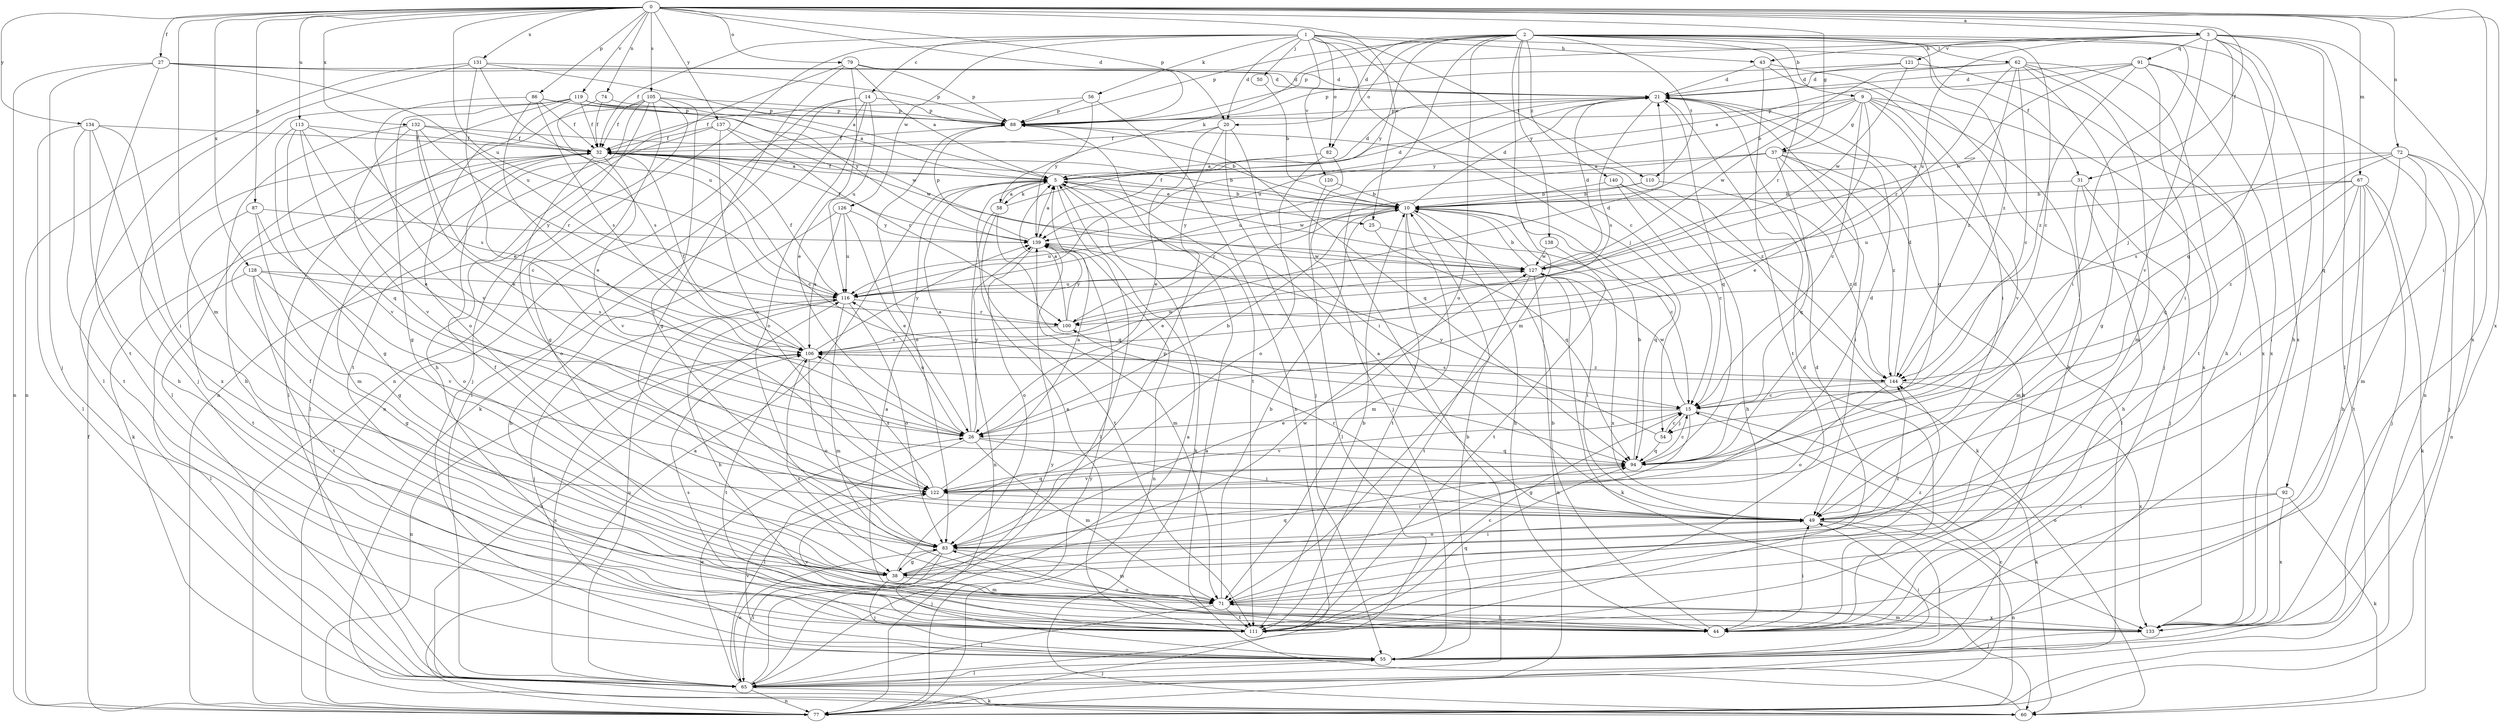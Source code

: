 strict digraph  {
0;
1;
2;
3;
5;
9;
10;
14;
15;
20;
21;
25;
26;
27;
31;
32;
37;
38;
43;
44;
49;
50;
54;
55;
56;
58;
60;
62;
65;
67;
71;
72;
74;
77;
79;
82;
83;
86;
87;
88;
91;
92;
94;
100;
105;
106;
110;
111;
113;
116;
119;
120;
121;
122;
126;
127;
128;
131;
132;
133;
134;
137;
138;
139;
140;
144;
0 -> 3  [label=a];
0 -> 20  [label=d];
0 -> 25  [label=e];
0 -> 27  [label=f];
0 -> 31  [label=f];
0 -> 37  [label=g];
0 -> 49  [label=i];
0 -> 67  [label=m];
0 -> 71  [label=m];
0 -> 72  [label=n];
0 -> 74  [label=n];
0 -> 79  [label=o];
0 -> 86  [label=p];
0 -> 87  [label=p];
0 -> 88  [label=p];
0 -> 105  [label=s];
0 -> 113  [label=u];
0 -> 116  [label=u];
0 -> 119  [label=v];
0 -> 128  [label=x];
0 -> 131  [label=x];
0 -> 132  [label=x];
0 -> 133  [label=x];
0 -> 134  [label=y];
0 -> 137  [label=y];
1 -> 14  [label=c];
1 -> 15  [label=c];
1 -> 20  [label=d];
1 -> 31  [label=f];
1 -> 32  [label=f];
1 -> 43  [label=h];
1 -> 50  [label=j];
1 -> 54  [label=j];
1 -> 56  [label=k];
1 -> 77  [label=n];
1 -> 82  [label=o];
1 -> 110  [label=t];
1 -> 120  [label=v];
1 -> 126  [label=w];
2 -> 9  [label=b];
2 -> 15  [label=c];
2 -> 20  [label=d];
2 -> 49  [label=i];
2 -> 58  [label=k];
2 -> 62  [label=l];
2 -> 65  [label=l];
2 -> 71  [label=m];
2 -> 82  [label=o];
2 -> 83  [label=o];
2 -> 88  [label=p];
2 -> 100  [label=r];
2 -> 110  [label=t];
2 -> 133  [label=x];
2 -> 138  [label=y];
2 -> 139  [label=y];
2 -> 140  [label=z];
2 -> 144  [label=z];
3 -> 43  [label=h];
3 -> 44  [label=h];
3 -> 54  [label=j];
3 -> 65  [label=l];
3 -> 88  [label=p];
3 -> 91  [label=q];
3 -> 92  [label=q];
3 -> 94  [label=q];
3 -> 116  [label=u];
3 -> 121  [label=v];
3 -> 122  [label=v];
3 -> 133  [label=x];
5 -> 10  [label=b];
5 -> 21  [label=d];
5 -> 25  [label=e];
5 -> 32  [label=f];
5 -> 58  [label=k];
5 -> 60  [label=k];
5 -> 65  [label=l];
5 -> 127  [label=w];
9 -> 15  [label=c];
9 -> 26  [label=e];
9 -> 37  [label=g];
9 -> 44  [label=h];
9 -> 88  [label=p];
9 -> 94  [label=q];
9 -> 122  [label=v];
9 -> 127  [label=w];
9 -> 133  [label=x];
9 -> 139  [label=y];
10 -> 21  [label=d];
10 -> 26  [label=e];
10 -> 32  [label=f];
10 -> 44  [label=h];
10 -> 71  [label=m];
10 -> 94  [label=q];
10 -> 111  [label=t];
10 -> 116  [label=u];
10 -> 133  [label=x];
10 -> 139  [label=y];
14 -> 60  [label=k];
14 -> 65  [label=l];
14 -> 77  [label=n];
14 -> 83  [label=o];
14 -> 88  [label=p];
14 -> 116  [label=u];
15 -> 26  [label=e];
15 -> 38  [label=g];
15 -> 54  [label=j];
15 -> 60  [label=k];
15 -> 122  [label=v];
15 -> 127  [label=w];
20 -> 26  [label=e];
20 -> 32  [label=f];
20 -> 49  [label=i];
20 -> 55  [label=j];
20 -> 111  [label=t];
21 -> 88  [label=p];
21 -> 94  [label=q];
21 -> 106  [label=s];
21 -> 116  [label=u];
25 -> 15  [label=c];
25 -> 94  [label=q];
26 -> 5  [label=a];
26 -> 10  [label=b];
26 -> 49  [label=i];
26 -> 65  [label=l];
26 -> 71  [label=m];
26 -> 94  [label=q];
26 -> 116  [label=u];
26 -> 139  [label=y];
27 -> 21  [label=d];
27 -> 55  [label=j];
27 -> 77  [label=n];
27 -> 88  [label=p];
27 -> 111  [label=t];
27 -> 116  [label=u];
31 -> 10  [label=b];
31 -> 44  [label=h];
31 -> 55  [label=j];
31 -> 71  [label=m];
32 -> 5  [label=a];
32 -> 10  [label=b];
32 -> 15  [label=c];
32 -> 60  [label=k];
32 -> 71  [label=m];
32 -> 83  [label=o];
32 -> 122  [label=v];
37 -> 5  [label=a];
37 -> 44  [label=h];
37 -> 49  [label=i];
37 -> 65  [label=l];
37 -> 94  [label=q];
37 -> 116  [label=u];
37 -> 144  [label=z];
38 -> 32  [label=f];
38 -> 55  [label=j];
38 -> 71  [label=m];
38 -> 88  [label=p];
38 -> 94  [label=q];
38 -> 127  [label=w];
38 -> 144  [label=z];
43 -> 21  [label=d];
43 -> 49  [label=i];
43 -> 55  [label=j];
43 -> 111  [label=t];
44 -> 5  [label=a];
44 -> 10  [label=b];
44 -> 21  [label=d];
44 -> 49  [label=i];
49 -> 5  [label=a];
49 -> 55  [label=j];
49 -> 77  [label=n];
49 -> 83  [label=o];
49 -> 100  [label=r];
50 -> 10  [label=b];
54 -> 15  [label=c];
54 -> 94  [label=q];
54 -> 139  [label=y];
55 -> 10  [label=b];
55 -> 49  [label=i];
55 -> 65  [label=l];
55 -> 122  [label=v];
56 -> 32  [label=f];
56 -> 77  [label=n];
56 -> 88  [label=p];
56 -> 139  [label=y];
58 -> 5  [label=a];
58 -> 21  [label=d];
58 -> 77  [label=n];
58 -> 94  [label=q];
58 -> 111  [label=t];
60 -> 5  [label=a];
60 -> 116  [label=u];
62 -> 10  [label=b];
62 -> 15  [label=c];
62 -> 21  [label=d];
62 -> 38  [label=g];
62 -> 44  [label=h];
62 -> 71  [label=m];
62 -> 100  [label=r];
62 -> 111  [label=t];
62 -> 144  [label=z];
65 -> 5  [label=a];
65 -> 26  [label=e];
65 -> 55  [label=j];
65 -> 60  [label=k];
65 -> 77  [label=n];
65 -> 83  [label=o];
65 -> 106  [label=s];
65 -> 116  [label=u];
65 -> 139  [label=y];
67 -> 10  [label=b];
67 -> 44  [label=h];
67 -> 49  [label=i];
67 -> 55  [label=j];
67 -> 60  [label=k];
67 -> 111  [label=t];
67 -> 116  [label=u];
67 -> 144  [label=z];
71 -> 10  [label=b];
71 -> 32  [label=f];
71 -> 44  [label=h];
71 -> 65  [label=l];
71 -> 106  [label=s];
71 -> 111  [label=t];
71 -> 133  [label=x];
71 -> 144  [label=z];
72 -> 5  [label=a];
72 -> 49  [label=i];
72 -> 55  [label=j];
72 -> 71  [label=m];
72 -> 77  [label=n];
72 -> 94  [label=q];
72 -> 106  [label=s];
74 -> 32  [label=f];
74 -> 88  [label=p];
74 -> 106  [label=s];
77 -> 5  [label=a];
77 -> 15  [label=c];
77 -> 32  [label=f];
77 -> 139  [label=y];
79 -> 5  [label=a];
79 -> 21  [label=d];
79 -> 26  [label=e];
79 -> 38  [label=g];
79 -> 77  [label=n];
79 -> 88  [label=p];
82 -> 5  [label=a];
82 -> 55  [label=j];
82 -> 83  [label=o];
83 -> 38  [label=g];
83 -> 49  [label=i];
83 -> 55  [label=j];
83 -> 65  [label=l];
83 -> 71  [label=m];
86 -> 26  [label=e];
86 -> 32  [label=f];
86 -> 88  [label=p];
86 -> 106  [label=s];
86 -> 122  [label=v];
86 -> 127  [label=w];
87 -> 38  [label=g];
87 -> 83  [label=o];
87 -> 111  [label=t];
87 -> 139  [label=y];
88 -> 32  [label=f];
88 -> 83  [label=o];
88 -> 94  [label=q];
88 -> 144  [label=z];
91 -> 5  [label=a];
91 -> 21  [label=d];
91 -> 49  [label=i];
91 -> 77  [label=n];
91 -> 127  [label=w];
91 -> 133  [label=x];
91 -> 144  [label=z];
92 -> 49  [label=i];
92 -> 60  [label=k];
92 -> 83  [label=o];
92 -> 133  [label=x];
94 -> 10  [label=b];
94 -> 15  [label=c];
94 -> 21  [label=d];
94 -> 122  [label=v];
100 -> 5  [label=a];
100 -> 21  [label=d];
100 -> 106  [label=s];
100 -> 139  [label=y];
105 -> 32  [label=f];
105 -> 38  [label=g];
105 -> 44  [label=h];
105 -> 49  [label=i];
105 -> 55  [label=j];
105 -> 65  [label=l];
105 -> 88  [label=p];
105 -> 111  [label=t];
106 -> 32  [label=f];
106 -> 77  [label=n];
106 -> 83  [label=o];
106 -> 111  [label=t];
106 -> 127  [label=w];
106 -> 139  [label=y];
106 -> 144  [label=z];
110 -> 10  [label=b];
110 -> 100  [label=r];
110 -> 144  [label=z];
111 -> 5  [label=a];
111 -> 10  [label=b];
111 -> 15  [label=c];
111 -> 21  [label=d];
111 -> 94  [label=q];
111 -> 106  [label=s];
111 -> 122  [label=v];
113 -> 26  [label=e];
113 -> 32  [label=f];
113 -> 38  [label=g];
113 -> 94  [label=q];
113 -> 106  [label=s];
113 -> 122  [label=v];
116 -> 32  [label=f];
116 -> 44  [label=h];
116 -> 55  [label=j];
116 -> 71  [label=m];
116 -> 83  [label=o];
116 -> 100  [label=r];
119 -> 5  [label=a];
119 -> 32  [label=f];
119 -> 38  [label=g];
119 -> 55  [label=j];
119 -> 65  [label=l];
119 -> 83  [label=o];
119 -> 88  [label=p];
119 -> 139  [label=y];
120 -> 10  [label=b];
120 -> 65  [label=l];
121 -> 21  [label=d];
121 -> 88  [label=p];
121 -> 127  [label=w];
121 -> 133  [label=x];
122 -> 5  [label=a];
122 -> 21  [label=d];
122 -> 49  [label=i];
122 -> 94  [label=q];
122 -> 106  [label=s];
126 -> 26  [label=e];
126 -> 44  [label=h];
126 -> 106  [label=s];
126 -> 116  [label=u];
126 -> 139  [label=y];
127 -> 10  [label=b];
127 -> 21  [label=d];
127 -> 49  [label=i];
127 -> 60  [label=k];
127 -> 77  [label=n];
127 -> 111  [label=t];
127 -> 116  [label=u];
128 -> 38  [label=g];
128 -> 65  [label=l];
128 -> 106  [label=s];
128 -> 111  [label=t];
128 -> 116  [label=u];
128 -> 122  [label=v];
131 -> 5  [label=a];
131 -> 21  [label=d];
131 -> 26  [label=e];
131 -> 65  [label=l];
131 -> 77  [label=n];
131 -> 116  [label=u];
132 -> 10  [label=b];
132 -> 15  [label=c];
132 -> 26  [label=e];
132 -> 32  [label=f];
132 -> 44  [label=h];
132 -> 100  [label=r];
132 -> 122  [label=v];
133 -> 55  [label=j];
133 -> 71  [label=m];
133 -> 83  [label=o];
134 -> 32  [label=f];
134 -> 44  [label=h];
134 -> 49  [label=i];
134 -> 65  [label=l];
134 -> 111  [label=t];
134 -> 133  [label=x];
137 -> 32  [label=f];
137 -> 65  [label=l];
137 -> 100  [label=r];
137 -> 122  [label=v];
137 -> 127  [label=w];
138 -> 111  [label=t];
138 -> 127  [label=w];
139 -> 5  [label=a];
139 -> 32  [label=f];
139 -> 71  [label=m];
139 -> 77  [label=n];
139 -> 83  [label=o];
139 -> 88  [label=p];
139 -> 127  [label=w];
140 -> 10  [label=b];
140 -> 15  [label=c];
140 -> 44  [label=h];
140 -> 60  [label=k];
144 -> 15  [label=c];
144 -> 21  [label=d];
144 -> 83  [label=o];
144 -> 106  [label=s];
144 -> 133  [label=x];
}
